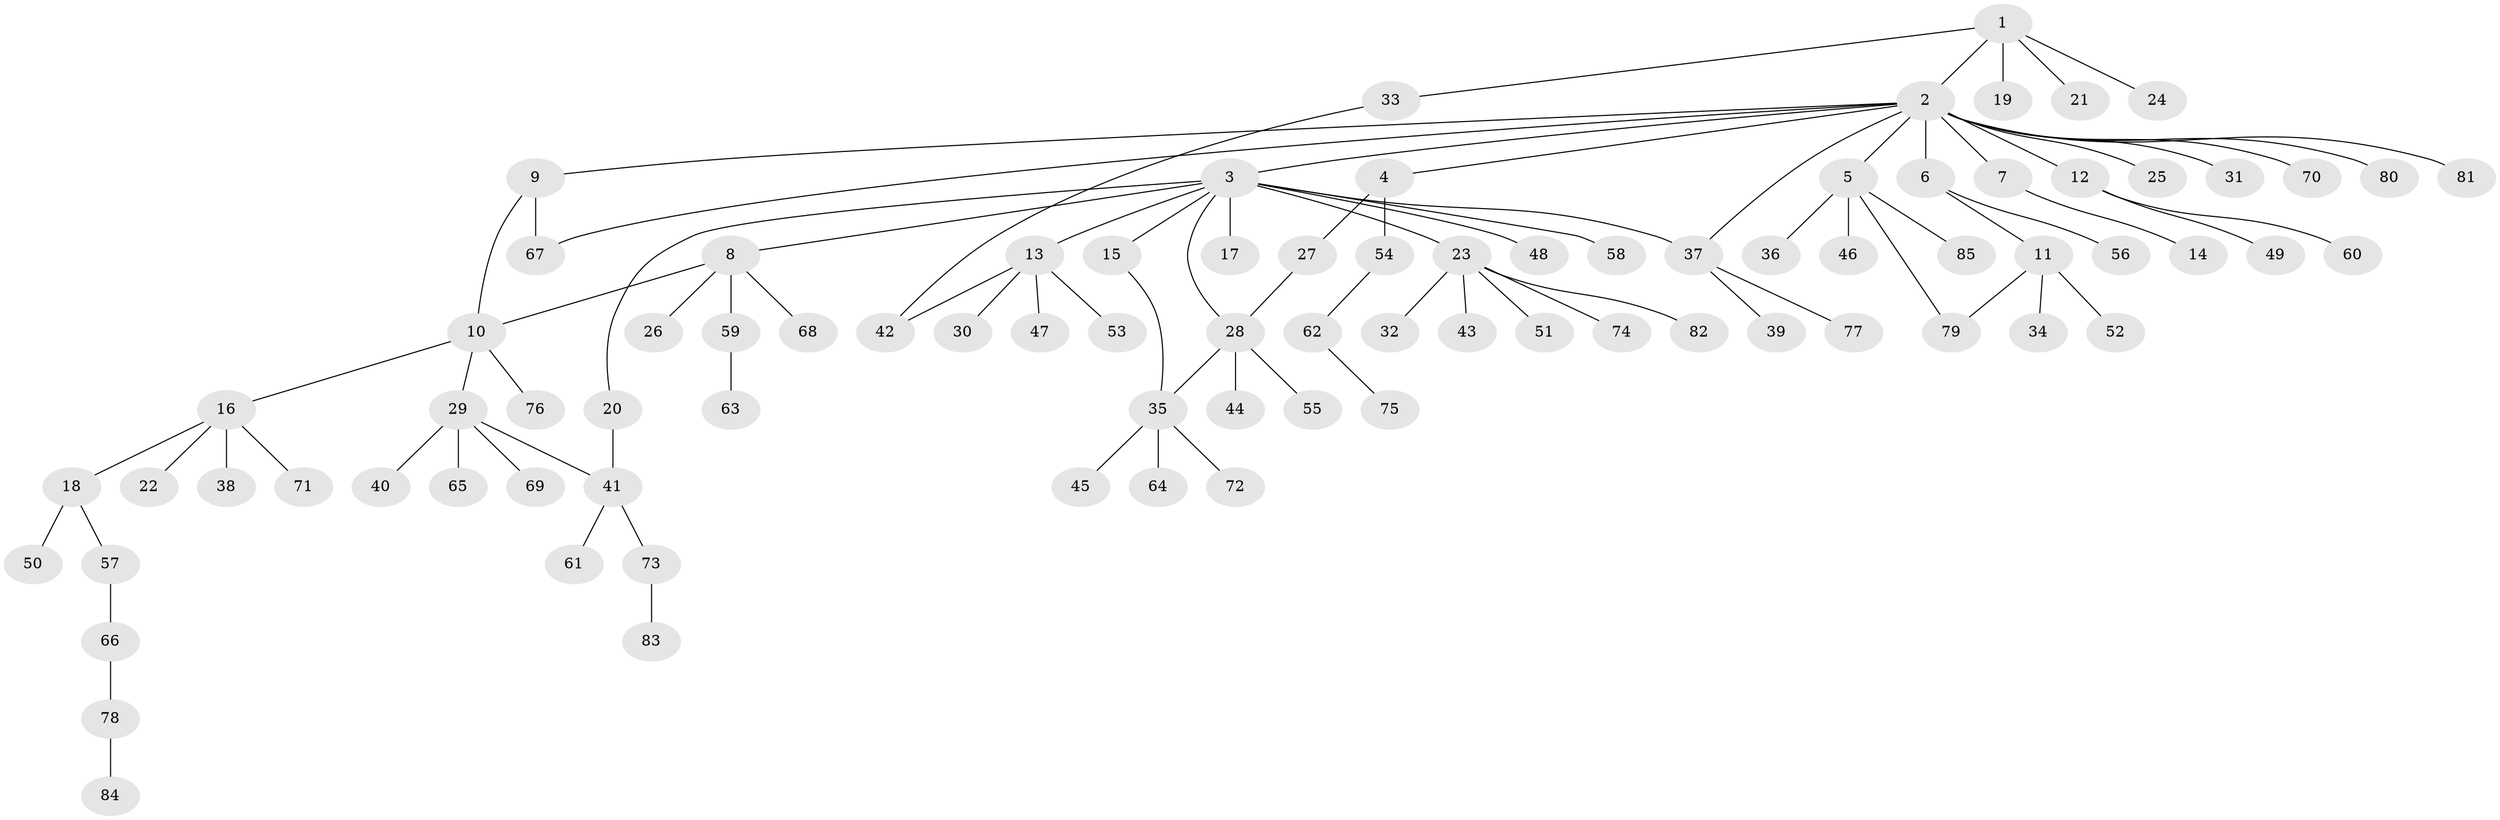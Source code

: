 // coarse degree distribution, {5: 0.03125, 15: 0.015625, 9: 0.015625, 3: 0.046875, 4: 0.109375, 1: 0.609375, 2: 0.15625, 8: 0.015625}
// Generated by graph-tools (version 1.1) at 2025/23/03/03/25 07:23:49]
// undirected, 85 vertices, 92 edges
graph export_dot {
graph [start="1"]
  node [color=gray90,style=filled];
  1;
  2;
  3;
  4;
  5;
  6;
  7;
  8;
  9;
  10;
  11;
  12;
  13;
  14;
  15;
  16;
  17;
  18;
  19;
  20;
  21;
  22;
  23;
  24;
  25;
  26;
  27;
  28;
  29;
  30;
  31;
  32;
  33;
  34;
  35;
  36;
  37;
  38;
  39;
  40;
  41;
  42;
  43;
  44;
  45;
  46;
  47;
  48;
  49;
  50;
  51;
  52;
  53;
  54;
  55;
  56;
  57;
  58;
  59;
  60;
  61;
  62;
  63;
  64;
  65;
  66;
  67;
  68;
  69;
  70;
  71;
  72;
  73;
  74;
  75;
  76;
  77;
  78;
  79;
  80;
  81;
  82;
  83;
  84;
  85;
  1 -- 2;
  1 -- 19;
  1 -- 21;
  1 -- 24;
  1 -- 33;
  2 -- 3;
  2 -- 4;
  2 -- 5;
  2 -- 6;
  2 -- 7;
  2 -- 9;
  2 -- 12;
  2 -- 25;
  2 -- 31;
  2 -- 37;
  2 -- 67;
  2 -- 70;
  2 -- 80;
  2 -- 81;
  3 -- 8;
  3 -- 13;
  3 -- 15;
  3 -- 17;
  3 -- 20;
  3 -- 23;
  3 -- 28;
  3 -- 37;
  3 -- 48;
  3 -- 58;
  4 -- 27;
  4 -- 54;
  5 -- 36;
  5 -- 46;
  5 -- 79;
  5 -- 85;
  6 -- 11;
  6 -- 56;
  7 -- 14;
  8 -- 10;
  8 -- 26;
  8 -- 59;
  8 -- 68;
  9 -- 10;
  9 -- 67;
  10 -- 16;
  10 -- 29;
  10 -- 76;
  11 -- 34;
  11 -- 52;
  11 -- 79;
  12 -- 49;
  12 -- 60;
  13 -- 30;
  13 -- 42;
  13 -- 47;
  13 -- 53;
  15 -- 35;
  16 -- 18;
  16 -- 22;
  16 -- 38;
  16 -- 71;
  18 -- 50;
  18 -- 57;
  20 -- 41;
  23 -- 32;
  23 -- 43;
  23 -- 51;
  23 -- 74;
  23 -- 82;
  27 -- 28;
  28 -- 35;
  28 -- 44;
  28 -- 55;
  29 -- 40;
  29 -- 41;
  29 -- 65;
  29 -- 69;
  33 -- 42;
  35 -- 45;
  35 -- 64;
  35 -- 72;
  37 -- 39;
  37 -- 77;
  41 -- 61;
  41 -- 73;
  54 -- 62;
  57 -- 66;
  59 -- 63;
  62 -- 75;
  66 -- 78;
  73 -- 83;
  78 -- 84;
}
